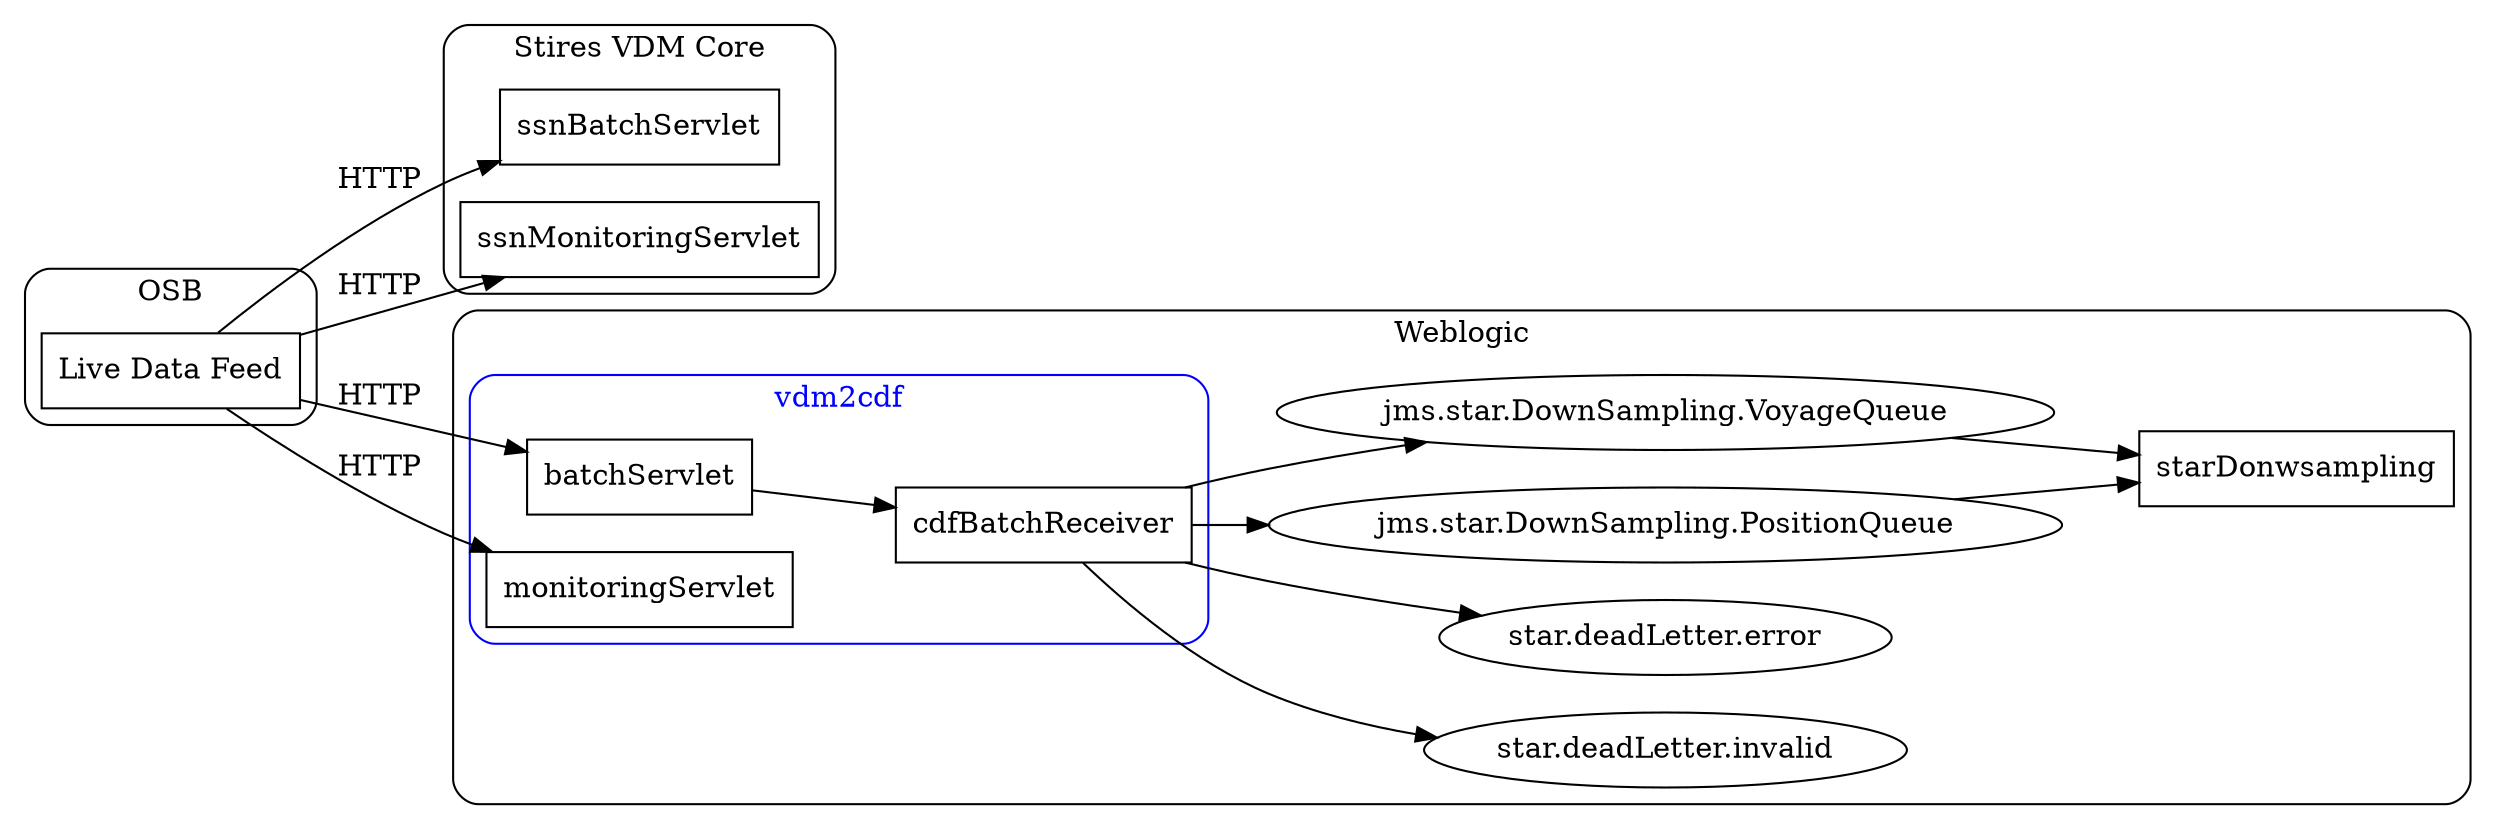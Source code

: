 strict digraph {
  rankdir="LR"
  
  subgraph clusterOsb {
  	label="OSB"
  	style="rounded"
	ssnsi[label="Live Data Feed" shape=rect ];
  }

	  subgraph clusterVdmCore {
	    style="rounded"
	    
	    label="Stires VDM Core";
	    stiresVdmBatchServlet[label="ssnBatchServlet" shape=rect]
	    stiresVdmMonitoringServlet[label="ssnMonitoringServlet" shape=rect]
	  }

  subgraph clusterWeblogic {
      label="Weblogic"
      style="rounded"
    

      cdfInvalid[label="star.deadLetter.invalid"]
	  cdfError[label="star.deadLetter.error"]
	  
	  subgraph clusterStarback {
	    label="vdm2cdf";
	 
	    
	    batchServlet[label="batchServlet", shape=rect]
	    monitoringServlet[label="monitoringServlet", shape=rect]
	    
	    cdfBatchReceiver[label="cdfBatchReceiver", shape=rect]
	
	    
	    color=blue
	    fontcolor=blue
	    style="rounded"
	  }
	  downsamplingPosition[label="jms.star.DownSampling.PositionQueue"];
	  downsamplingVoyage[label="jms.star.DownSampling.VoyageQueue"];
	  ssnsi -> {stiresVdmBatchServlet, stiresVdmMonitoringServlet, batchServlet, monitoringServlet}[label="HTTP"];
	

	  batchServlet -> cdfBatchReceiver -> {downsamplingPosition, downsamplingVoyage, cdfInvalid, cdfError};
	  {downsamplingPosition, downsamplingVoyage} -> starDonwsampling;
	  starDonwsampling[shape=rect]
  }
}